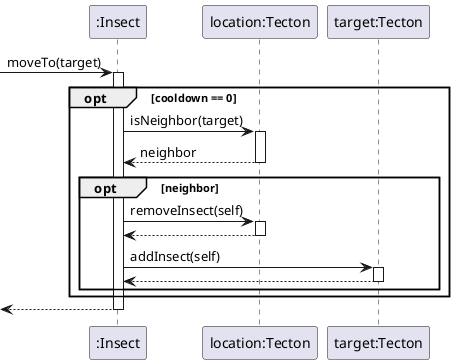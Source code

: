 @startuml

participant ":Insect" as insect
participant "location:Tecton" as location
participant "target:Tecton" as target


-> insect : moveTo(target)
activate insect

opt cooldown == 0

    insect -> location : isNeighbor(target)
    activate location

    insect <-- location : neighbor
    deactivate location

    opt neighbor

        insect -> location : removeInsect(self)
        activate location

        insect <-- location
        deactivate location
        
        insect -> target : addInsect(self)
        activate target

        insect <-- target
        deactivate target
    end

end

<-- insect
deactivate insect

@enduml